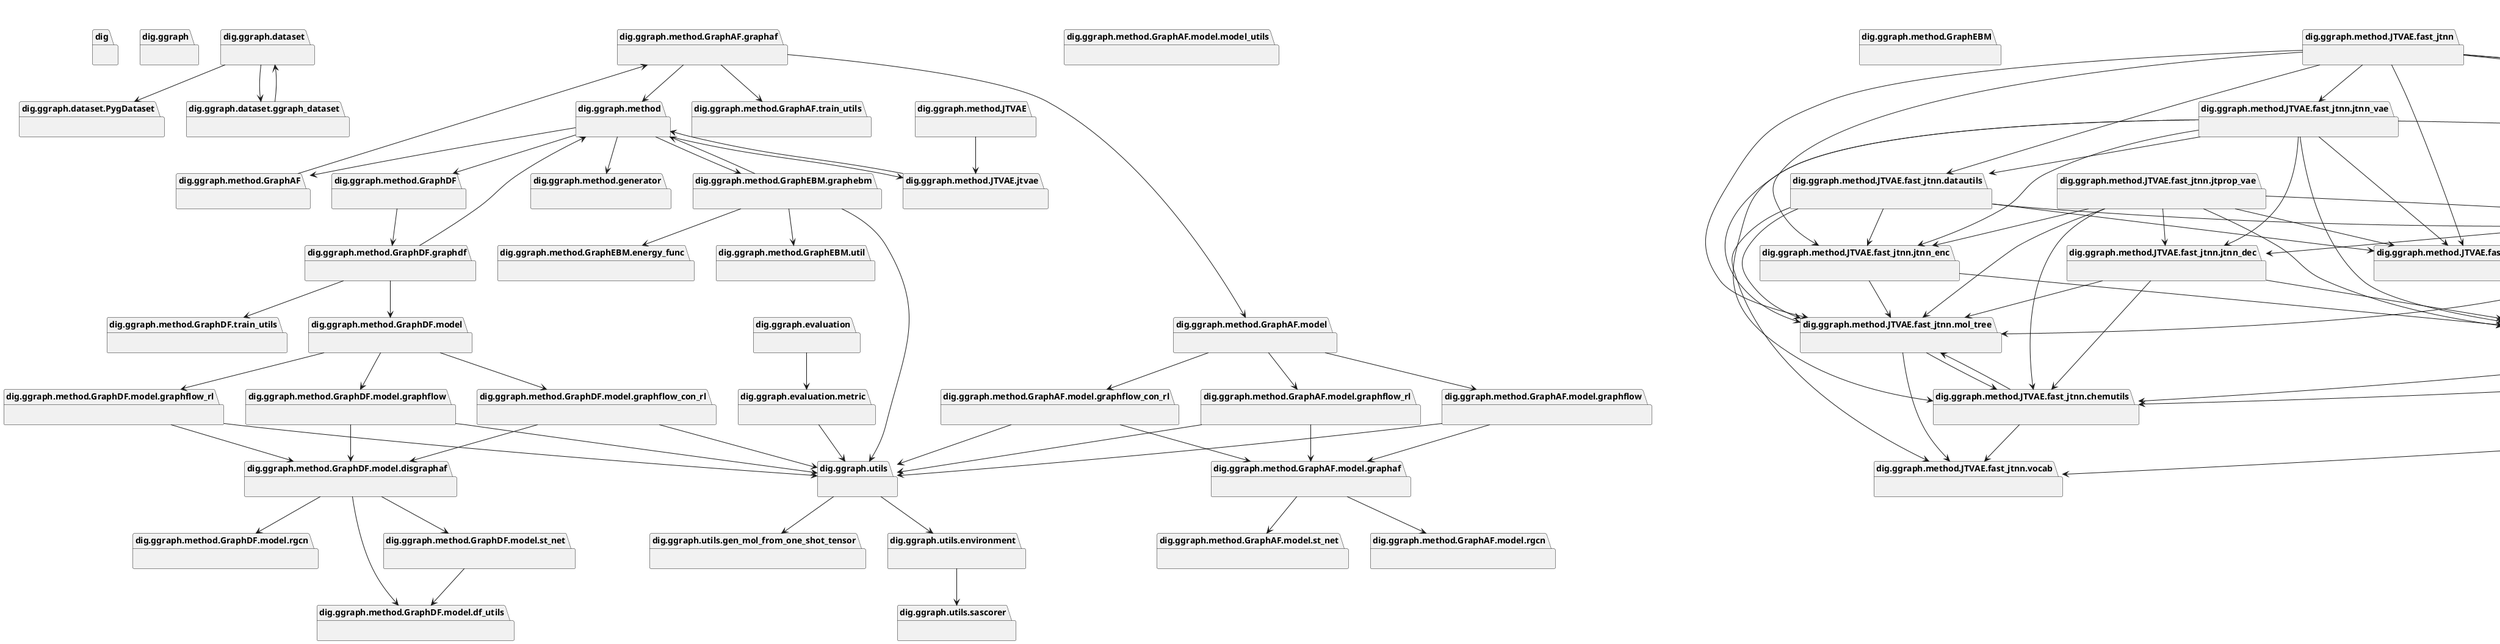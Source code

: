 @startuml packages_DIG-dig-stable
set namespaceSeparator none
package "dig" as dig {
}
package "dig.ggraph" as dig.ggraph {
}
package "dig.ggraph.dataset" as dig.ggraph.dataset {
}
package "dig.ggraph.dataset.PygDataset" as dig.ggraph.dataset.PygDataset {
}
package "dig.ggraph.dataset.ggraph_dataset" as dig.ggraph.dataset.ggraph_dataset {
}
package "dig.ggraph.evaluation" as dig.ggraph.evaluation {
}
package "dig.ggraph.evaluation.metric" as dig.ggraph.evaluation.metric {
}
package "dig.ggraph.method" as dig.ggraph.method {
}
package "dig.ggraph.method.GraphAF" as dig.ggraph.method.GraphAF {
}
package "dig.ggraph.method.GraphAF.graphaf" as dig.ggraph.method.GraphAF.graphaf {
}
package "dig.ggraph.method.GraphAF.model" as dig.ggraph.method.GraphAF.model {
}
package "dig.ggraph.method.GraphAF.model.graphaf" as dig.ggraph.method.GraphAF.model.graphaf {
}
package "dig.ggraph.method.GraphAF.model.graphflow" as dig.ggraph.method.GraphAF.model.graphflow {
}
package "dig.ggraph.method.GraphAF.model.graphflow_con_rl" as dig.ggraph.method.GraphAF.model.graphflow_con_rl {
}
package "dig.ggraph.method.GraphAF.model.graphflow_rl" as dig.ggraph.method.GraphAF.model.graphflow_rl {
}
package "dig.ggraph.method.GraphAF.model.model_utils" as dig.ggraph.method.GraphAF.model.model_utils {
}
package "dig.ggraph.method.GraphAF.model.rgcn" as dig.ggraph.method.GraphAF.model.rgcn {
}
package "dig.ggraph.method.GraphAF.model.st_net" as dig.ggraph.method.GraphAF.model.st_net {
}
package "dig.ggraph.method.GraphAF.train_utils" as dig.ggraph.method.GraphAF.train_utils {
}
package "dig.ggraph.method.GraphDF" as dig.ggraph.method.GraphDF {
}
package "dig.ggraph.method.GraphDF.graphdf" as dig.ggraph.method.GraphDF.graphdf {
}
package "dig.ggraph.method.GraphDF.model" as dig.ggraph.method.GraphDF.model {
}
package "dig.ggraph.method.GraphDF.model.df_utils" as dig.ggraph.method.GraphDF.model.df_utils {
}
package "dig.ggraph.method.GraphDF.model.disgraphaf" as dig.ggraph.method.GraphDF.model.disgraphaf {
}
package "dig.ggraph.method.GraphDF.model.graphflow" as dig.ggraph.method.GraphDF.model.graphflow {
}
package "dig.ggraph.method.GraphDF.model.graphflow_con_rl" as dig.ggraph.method.GraphDF.model.graphflow_con_rl {
}
package "dig.ggraph.method.GraphDF.model.graphflow_rl" as dig.ggraph.method.GraphDF.model.graphflow_rl {
}
package "dig.ggraph.method.GraphDF.model.rgcn" as dig.ggraph.method.GraphDF.model.rgcn {
}
package "dig.ggraph.method.GraphDF.model.st_net" as dig.ggraph.method.GraphDF.model.st_net {
}
package "dig.ggraph.method.GraphDF.train_utils" as dig.ggraph.method.GraphDF.train_utils {
}
package "dig.ggraph.method.GraphEBM" as dig.ggraph.method.GraphEBM {
}
package "dig.ggraph.method.GraphEBM.energy_func" as dig.ggraph.method.GraphEBM.energy_func {
}
package "dig.ggraph.method.GraphEBM.graphebm" as dig.ggraph.method.GraphEBM.graphebm {
}
package "dig.ggraph.method.GraphEBM.util" as dig.ggraph.method.GraphEBM.util {
}
package "dig.ggraph.method.JTVAE" as dig.ggraph.method.JTVAE {
}
package "dig.ggraph.method.JTVAE.fast_jtnn" as dig.ggraph.method.JTVAE.fast_jtnn {
}
package "dig.ggraph.method.JTVAE.fast_jtnn.chemutils" as dig.ggraph.method.JTVAE.fast_jtnn.chemutils {
}
package "dig.ggraph.method.JTVAE.fast_jtnn.datautils" as dig.ggraph.method.JTVAE.fast_jtnn.datautils {
}
package "dig.ggraph.method.JTVAE.fast_jtnn.jtmpn" as dig.ggraph.method.JTVAE.fast_jtnn.jtmpn {
}
package "dig.ggraph.method.JTVAE.fast_jtnn.jtmpn_bo" as dig.ggraph.method.JTVAE.fast_jtnn.jtmpn_bo {
}
package "dig.ggraph.method.JTVAE.fast_jtnn.jtnn_dec" as dig.ggraph.method.JTVAE.fast_jtnn.jtnn_dec {
}
package "dig.ggraph.method.JTVAE.fast_jtnn.jtnn_enc" as dig.ggraph.method.JTVAE.fast_jtnn.jtnn_enc {
}
package "dig.ggraph.method.JTVAE.fast_jtnn.jtnn_enc_bo" as dig.ggraph.method.JTVAE.fast_jtnn.jtnn_enc_bo {
}
package "dig.ggraph.method.JTVAE.fast_jtnn.jtnn_vae" as dig.ggraph.method.JTVAE.fast_jtnn.jtnn_vae {
}
package "dig.ggraph.method.JTVAE.fast_jtnn.jtnn_vae_bo" as dig.ggraph.method.JTVAE.fast_jtnn.jtnn_vae_bo {
}
package "dig.ggraph.method.JTVAE.fast_jtnn.jtprop_vae" as dig.ggraph.method.JTVAE.fast_jtnn.jtprop_vae {
}
package "dig.ggraph.method.JTVAE.fast_jtnn.mol_tree" as dig.ggraph.method.JTVAE.fast_jtnn.mol_tree {
}
package "dig.ggraph.method.JTVAE.fast_jtnn.mpn" as dig.ggraph.method.JTVAE.fast_jtnn.mpn {
}
package "dig.ggraph.method.JTVAE.fast_jtnn.nnutils" as dig.ggraph.method.JTVAE.fast_jtnn.nnutils {
}
package "dig.ggraph.method.JTVAE.fast_jtnn.sascorer" as dig.ggraph.method.JTVAE.fast_jtnn.sascorer {
}
package "dig.ggraph.method.JTVAE.fast_jtnn.vocab" as dig.ggraph.method.JTVAE.fast_jtnn.vocab {
}
package "dig.ggraph.method.JTVAE.jtvae" as dig.ggraph.method.JTVAE.jtvae {
}
package "dig.ggraph.method.generator" as dig.ggraph.method.generator {
}
package "dig.ggraph.utils" as dig.ggraph.utils {
}
package "dig.ggraph.utils.environment" as dig.ggraph.utils.environment {
}
package "dig.ggraph.utils.gen_mol_from_one_shot_tensor" as dig.ggraph.utils.gen_mol_from_one_shot_tensor {
}
package "dig.ggraph.utils.sascorer" as dig.ggraph.utils.sascorer {
}
package "dig.ggraph3D" as dig.ggraph3D {
}
package "dig.ggraph3D.dataset" as dig.ggraph3D.dataset {
}
package "dig.ggraph3D.dataset.ggraph3D_dataset" as dig.ggraph3D.dataset.ggraph3D_dataset {
}
package "dig.ggraph3D.evaluation" as dig.ggraph3D.evaluation {
}
package "dig.ggraph3D.evaluation.metric" as dig.ggraph3D.evaluation.metric {
}
package "dig.ggraph3D.method" as dig.ggraph3D.method {
}
package "dig.ggraph3D.method.G_SphereNet" as dig.ggraph3D.method.G_SphereNet {
}
package "dig.ggraph3D.method.G_SphereNet.gspherenet" as dig.ggraph3D.method.G_SphereNet.gspherenet {
}
package "dig.ggraph3D.method.G_SphereNet.model" as dig.ggraph3D.method.G_SphereNet.model {
}
package "dig.ggraph3D.method.G_SphereNet.model.att" as dig.ggraph3D.method.G_SphereNet.model.att {
}
package "dig.ggraph3D.method.G_SphereNet.model.features" as dig.ggraph3D.method.G_SphereNet.model.features {
}
package "dig.ggraph3D.method.G_SphereNet.model.geometric_computing" as dig.ggraph3D.method.G_SphereNet.model.geometric_computing {
}
package "dig.ggraph3D.method.G_SphereNet.model.net_utils" as dig.ggraph3D.method.G_SphereNet.model.net_utils {
}
package "dig.ggraph3D.method.G_SphereNet.model.spherenet" as dig.ggraph3D.method.G_SphereNet.model.spherenet {
}
package "dig.ggraph3D.method.G_SphereNet.model.sphgen" as dig.ggraph3D.method.G_SphereNet.model.sphgen {
}
package "dig.ggraph3D.utils" as dig.ggraph3D.utils {
}
package "dig.ggraph3D.utils.eval_bond_mmd_utils" as dig.ggraph3D.utils.eval_bond_mmd_utils {
}
package "dig.ggraph3D.utils.eval_prop_utils" as dig.ggraph3D.utils.eval_prop_utils {
}
package "dig.ggraph3D.utils.eval_validity_utils" as dig.ggraph3D.utils.eval_validity_utils {
}
package "dig.sslgraph" as dig.sslgraph {
}
package "dig.sslgraph.dataset" as dig.sslgraph.dataset {
}
package "dig.sslgraph.dataset.TUDataset" as dig.sslgraph.dataset.TUDataset {
}
package "dig.sslgraph.dataset.datasets" as dig.sslgraph.dataset.datasets {
}
package "dig.sslgraph.dataset.feat_expansion" as dig.sslgraph.dataset.feat_expansion {
}
package "dig.sslgraph.evaluation" as dig.sslgraph.evaluation {
}
package "dig.sslgraph.evaluation.eval_graph" as dig.sslgraph.evaluation.eval_graph {
}
package "dig.sslgraph.evaluation.eval_node" as dig.sslgraph.evaluation.eval_node {
}
package "dig.sslgraph.method" as dig.sslgraph.method {
}
package "dig.sslgraph.method.contrastive" as dig.sslgraph.method.contrastive {
}
package "dig.sslgraph.method.contrastive.model" as dig.sslgraph.method.contrastive.model {
}
package "dig.sslgraph.method.contrastive.model.contrastive" as dig.sslgraph.method.contrastive.model.contrastive {
}
package "dig.sslgraph.method.contrastive.model.grace" as dig.sslgraph.method.contrastive.model.grace {
}
package "dig.sslgraph.method.contrastive.model.graphcl" as dig.sslgraph.method.contrastive.model.graphcl {
}
package "dig.sslgraph.method.contrastive.model.infograph" as dig.sslgraph.method.contrastive.model.infograph {
}
package "dig.sslgraph.method.contrastive.model.mvgrl" as dig.sslgraph.method.contrastive.model.mvgrl {
}
package "dig.sslgraph.method.contrastive.objectives" as dig.sslgraph.method.contrastive.objectives {
}
package "dig.sslgraph.method.contrastive.objectives.infonce" as dig.sslgraph.method.contrastive.objectives.infonce {
}
package "dig.sslgraph.method.contrastive.objectives.jse" as dig.sslgraph.method.contrastive.objectives.jse {
}
package "dig.sslgraph.method.contrastive.views_fn" as dig.sslgraph.method.contrastive.views_fn {
}
package "dig.sslgraph.method.contrastive.views_fn.combination" as dig.sslgraph.method.contrastive.views_fn.combination {
}
package "dig.sslgraph.method.contrastive.views_fn.feature" as dig.sslgraph.method.contrastive.views_fn.feature {
}
package "dig.sslgraph.method.contrastive.views_fn.sample" as dig.sslgraph.method.contrastive.views_fn.sample {
}
package "dig.sslgraph.method.contrastive.views_fn.structure" as dig.sslgraph.method.contrastive.views_fn.structure {
}
package "dig.sslgraph.utils" as dig.sslgraph.utils {
}
package "dig.sslgraph.utils.encoders" as dig.sslgraph.utils.encoders {
}
package "dig.sslgraph.utils.seed" as dig.sslgraph.utils.seed {
}
package "dig.threedgraph" as dig.threedgraph {
}
package "dig.threedgraph.dataset" as dig.threedgraph.dataset {
}
package "dig.threedgraph.dataset.PygMD17" as dig.threedgraph.dataset.PygMD17 {
}
package "dig.threedgraph.dataset.PygQM93D" as dig.threedgraph.dataset.PygQM93D {
}
package "dig.threedgraph.evaluation" as dig.threedgraph.evaluation {
}
package "dig.threedgraph.evaluation.eval" as dig.threedgraph.evaluation.eval {
}
package "dig.threedgraph.method" as dig.threedgraph.method {
}
package "dig.threedgraph.method.comenet" as dig.threedgraph.method.comenet {
}
package "dig.threedgraph.method.comenet.comenet" as dig.threedgraph.method.comenet.comenet {
}
package "dig.threedgraph.method.comenet.features" as dig.threedgraph.method.comenet.features {
}
package "dig.threedgraph.method.dimenetpp" as dig.threedgraph.method.dimenetpp {
}
package "dig.threedgraph.method.dimenetpp.dimenetpp" as dig.threedgraph.method.dimenetpp.dimenetpp {
}
package "dig.threedgraph.method.dimenetpp.features" as dig.threedgraph.method.dimenetpp.features {
}
package "dig.threedgraph.method.run" as dig.threedgraph.method.run {
}
package "dig.threedgraph.method.schnet" as dig.threedgraph.method.schnet {
}
package "dig.threedgraph.method.schnet.schnet" as dig.threedgraph.method.schnet.schnet {
}
package "dig.threedgraph.method.spherenet" as dig.threedgraph.method.spherenet {
}
package "dig.threedgraph.method.spherenet.features" as dig.threedgraph.method.spherenet.features {
}
package "dig.threedgraph.method.spherenet.spherenet" as dig.threedgraph.method.spherenet.spherenet {
}
package "dig.threedgraph.utils" as dig.threedgraph.utils {
}
package "dig.threedgraph.utils.geometric_computing" as dig.threedgraph.utils.geometric_computing {
}
package "dig.version" as dig.version {
}
package "dig.xgraph" as dig.xgraph {
}
package "dig.xgraph.dataset" as dig.xgraph.dataset {
}
package "dig.xgraph.dataset.mol_dataset" as dig.xgraph.dataset.mol_dataset {
}
package "dig.xgraph.dataset.nlp_dataset" as dig.xgraph.dataset.nlp_dataset {
}
package "dig.xgraph.dataset.syn_dataset" as dig.xgraph.dataset.syn_dataset {
}
package "dig.xgraph.dataset.utils_dataset" as dig.xgraph.dataset.utils_dataset {
}
package "dig.xgraph.evaluation" as dig.xgraph.evaluation {
}
package "dig.xgraph.evaluation.defi" as dig.xgraph.evaluation.defi {
}
package "dig.xgraph.evaluation.metrics" as dig.xgraph.evaluation.metrics {
}
package "dig.xgraph.method" as dig.xgraph.method {
}
package "dig.xgraph.method.base_explainer" as dig.xgraph.method.base_explainer {
}
package "dig.xgraph.method.deeplift" as dig.xgraph.method.deeplift {
}
package "dig.xgraph.method.gnn_gi" as dig.xgraph.method.gnn_gi {
}
package "dig.xgraph.method.gnn_lrp" as dig.xgraph.method.gnn_lrp {
}
package "dig.xgraph.method.gnnexplainer" as dig.xgraph.method.gnnexplainer {
}
package "dig.xgraph.method.gradcam" as dig.xgraph.method.gradcam {
}
package "dig.xgraph.method.pgexplainer" as dig.xgraph.method.pgexplainer {
}
package "dig.xgraph.method.shapley" as dig.xgraph.method.shapley {
}
package "dig.xgraph.method.subgraphx" as dig.xgraph.method.subgraphx {
}
package "dig.xgraph.models" as dig.xgraph.models {
}
package "dig.xgraph.models.ext" as dig.xgraph.models.ext {
}
package "dig.xgraph.models.ext.deeplift" as dig.xgraph.models.ext.deeplift {
}
package "dig.xgraph.models.ext.deeplift.deep_lift" as dig.xgraph.models.ext.deeplift.deep_lift {
}
package "dig.xgraph.models.ext.deeplift.layer_deep_lift" as dig.xgraph.models.ext.deeplift.layer_deep_lift {
}
package "dig.xgraph.models.gradient_utils" as dig.xgraph.models.gradient_utils {
}
package "dig.xgraph.models.model_manager" as dig.xgraph.models.model_manager {
}
package "dig.xgraph.models.models" as dig.xgraph.models.models {
}
package "dig.xgraph.models.utils" as dig.xgraph.models.utils {
}
package "dig.xgraph.utils" as dig.xgraph.utils {
}
package "dig.xgraph.utils.compatibility" as dig.xgraph.utils.compatibility {
}
package "dig.xgraph.utils.init" as dig.xgraph.utils.init {
}
dig.ggraph.dataset --> dig.ggraph.dataset.PygDataset
dig.ggraph.dataset --> dig.ggraph.dataset.ggraph_dataset
dig.ggraph.dataset.ggraph_dataset --> dig.ggraph.dataset
dig.ggraph.evaluation --> dig.ggraph.evaluation.metric
dig.ggraph.evaluation.metric --> dig.ggraph.utils
dig.ggraph.method --> dig.ggraph.method.GraphAF
dig.ggraph.method --> dig.ggraph.method.GraphDF
dig.ggraph.method --> dig.ggraph.method.GraphEBM.graphebm
dig.ggraph.method --> dig.ggraph.method.JTVAE.jtvae
dig.ggraph.method --> dig.ggraph.method.generator
dig.ggraph.method.GraphAF --> dig.ggraph.method.GraphAF.graphaf
dig.ggraph.method.GraphAF.graphaf --> dig.ggraph.method
dig.ggraph.method.GraphAF.graphaf --> dig.ggraph.method.GraphAF.model
dig.ggraph.method.GraphAF.graphaf --> dig.ggraph.method.GraphAF.train_utils
dig.ggraph.method.GraphAF.model --> dig.ggraph.method.GraphAF.model.graphflow
dig.ggraph.method.GraphAF.model --> dig.ggraph.method.GraphAF.model.graphflow_con_rl
dig.ggraph.method.GraphAF.model --> dig.ggraph.method.GraphAF.model.graphflow_rl
dig.ggraph.method.GraphAF.model.graphaf --> dig.ggraph.method.GraphAF.model.rgcn
dig.ggraph.method.GraphAF.model.graphaf --> dig.ggraph.method.GraphAF.model.st_net
dig.ggraph.method.GraphAF.model.graphflow --> dig.ggraph.method.GraphAF.model.graphaf
dig.ggraph.method.GraphAF.model.graphflow --> dig.ggraph.utils
dig.ggraph.method.GraphAF.model.graphflow_con_rl --> dig.ggraph.method.GraphAF.model.graphaf
dig.ggraph.method.GraphAF.model.graphflow_con_rl --> dig.ggraph.utils
dig.ggraph.method.GraphAF.model.graphflow_rl --> dig.ggraph.method.GraphAF.model.graphaf
dig.ggraph.method.GraphAF.model.graphflow_rl --> dig.ggraph.utils
dig.ggraph.method.GraphDF --> dig.ggraph.method.GraphDF.graphdf
dig.ggraph.method.GraphDF.graphdf --> dig.ggraph.method
dig.ggraph.method.GraphDF.graphdf --> dig.ggraph.method.GraphDF.model
dig.ggraph.method.GraphDF.graphdf --> dig.ggraph.method.GraphDF.train_utils
dig.ggraph.method.GraphDF.model --> dig.ggraph.method.GraphDF.model.graphflow
dig.ggraph.method.GraphDF.model --> dig.ggraph.method.GraphDF.model.graphflow_con_rl
dig.ggraph.method.GraphDF.model --> dig.ggraph.method.GraphDF.model.graphflow_rl
dig.ggraph.method.GraphDF.model.disgraphaf --> dig.ggraph.method.GraphDF.model.df_utils
dig.ggraph.method.GraphDF.model.disgraphaf --> dig.ggraph.method.GraphDF.model.rgcn
dig.ggraph.method.GraphDF.model.disgraphaf --> dig.ggraph.method.GraphDF.model.st_net
dig.ggraph.method.GraphDF.model.graphflow --> dig.ggraph.method.GraphDF.model.disgraphaf
dig.ggraph.method.GraphDF.model.graphflow --> dig.ggraph.utils
dig.ggraph.method.GraphDF.model.graphflow_con_rl --> dig.ggraph.method.GraphDF.model.disgraphaf
dig.ggraph.method.GraphDF.model.graphflow_con_rl --> dig.ggraph.utils
dig.ggraph.method.GraphDF.model.graphflow_rl --> dig.ggraph.method.GraphDF.model.disgraphaf
dig.ggraph.method.GraphDF.model.graphflow_rl --> dig.ggraph.utils
dig.ggraph.method.GraphDF.model.st_net --> dig.ggraph.method.GraphDF.model.df_utils
dig.ggraph.method.GraphEBM.graphebm --> dig.ggraph.method
dig.ggraph.method.GraphEBM.graphebm --> dig.ggraph.method.GraphEBM.energy_func
dig.ggraph.method.GraphEBM.graphebm --> dig.ggraph.method.GraphEBM.util
dig.ggraph.method.GraphEBM.graphebm --> dig.ggraph.utils
dig.ggraph.method.JTVAE --> dig.ggraph.method.JTVAE.jtvae
dig.ggraph.method.JTVAE.fast_jtnn --> dig.ggraph.method.JTVAE.fast_jtnn.datautils
dig.ggraph.method.JTVAE.fast_jtnn --> dig.ggraph.method.JTVAE.fast_jtnn.jtmpn
dig.ggraph.method.JTVAE.fast_jtnn --> dig.ggraph.method.JTVAE.fast_jtnn.jtnn_enc
dig.ggraph.method.JTVAE.fast_jtnn --> dig.ggraph.method.JTVAE.fast_jtnn.jtnn_vae
dig.ggraph.method.JTVAE.fast_jtnn --> dig.ggraph.method.JTVAE.fast_jtnn.mol_tree
dig.ggraph.method.JTVAE.fast_jtnn --> dig.ggraph.method.JTVAE.fast_jtnn.mpn
dig.ggraph.method.JTVAE.fast_jtnn --> dig.ggraph.method.JTVAE.fast_jtnn.nnutils
dig.ggraph.method.JTVAE.fast_jtnn --> dig.ggraph.method.JTVAE.fast_jtnn.vocab
dig.ggraph.method.JTVAE.fast_jtnn.chemutils --> dig.ggraph.method.JTVAE.fast_jtnn.mol_tree
dig.ggraph.method.JTVAE.fast_jtnn.chemutils --> dig.ggraph.method.JTVAE.fast_jtnn.vocab
dig.ggraph.method.JTVAE.fast_jtnn.datautils --> dig.ggraph.method.JTVAE.fast_jtnn.jtmpn
dig.ggraph.method.JTVAE.fast_jtnn.datautils --> dig.ggraph.method.JTVAE.fast_jtnn.jtnn_enc
dig.ggraph.method.JTVAE.fast_jtnn.datautils --> dig.ggraph.method.JTVAE.fast_jtnn.mol_tree
dig.ggraph.method.JTVAE.fast_jtnn.datautils --> dig.ggraph.method.JTVAE.fast_jtnn.mpn
dig.ggraph.method.JTVAE.fast_jtnn.datautils --> dig.ggraph.method.JTVAE.fast_jtnn.vocab
dig.ggraph.method.JTVAE.fast_jtnn.jtmpn --> dig.ggraph.method.JTVAE.fast_jtnn.nnutils
dig.ggraph.method.JTVAE.fast_jtnn.jtmpn_bo --> dig.ggraph.method.JTVAE.fast_jtnn.nnutils
dig.ggraph.method.JTVAE.fast_jtnn.jtnn_dec --> dig.ggraph.method.JTVAE.fast_jtnn.chemutils
dig.ggraph.method.JTVAE.fast_jtnn.jtnn_dec --> dig.ggraph.method.JTVAE.fast_jtnn.mol_tree
dig.ggraph.method.JTVAE.fast_jtnn.jtnn_dec --> dig.ggraph.method.JTVAE.fast_jtnn.nnutils
dig.ggraph.method.JTVAE.fast_jtnn.jtnn_enc --> dig.ggraph.method.JTVAE.fast_jtnn.mol_tree
dig.ggraph.method.JTVAE.fast_jtnn.jtnn_enc --> dig.ggraph.method.JTVAE.fast_jtnn.nnutils
dig.ggraph.method.JTVAE.fast_jtnn.jtnn_enc_bo --> dig.ggraph.method.JTVAE.fast_jtnn.nnutils
dig.ggraph.method.JTVAE.fast_jtnn.jtnn_vae --> dig.ggraph.method.JTVAE.fast_jtnn.chemutils
dig.ggraph.method.JTVAE.fast_jtnn.jtnn_vae --> dig.ggraph.method.JTVAE.fast_jtnn.datautils
dig.ggraph.method.JTVAE.fast_jtnn.jtnn_vae --> dig.ggraph.method.JTVAE.fast_jtnn.jtmpn
dig.ggraph.method.JTVAE.fast_jtnn.jtnn_vae --> dig.ggraph.method.JTVAE.fast_jtnn.jtnn_dec
dig.ggraph.method.JTVAE.fast_jtnn.jtnn_vae --> dig.ggraph.method.JTVAE.fast_jtnn.jtnn_enc
dig.ggraph.method.JTVAE.fast_jtnn.jtnn_vae --> dig.ggraph.method.JTVAE.fast_jtnn.mol_tree
dig.ggraph.method.JTVAE.fast_jtnn.jtnn_vae --> dig.ggraph.method.JTVAE.fast_jtnn.mpn
dig.ggraph.method.JTVAE.fast_jtnn.jtnn_vae --> dig.ggraph.method.JTVAE.fast_jtnn.nnutils
dig.ggraph.method.JTVAE.fast_jtnn.jtnn_vae_bo --> dig.ggraph.method.JTVAE.fast_jtnn.chemutils
dig.ggraph.method.JTVAE.fast_jtnn.jtnn_vae_bo --> dig.ggraph.method.JTVAE.fast_jtnn.jtmpn
dig.ggraph.method.JTVAE.fast_jtnn.jtnn_vae_bo --> dig.ggraph.method.JTVAE.fast_jtnn.jtnn_dec
dig.ggraph.method.JTVAE.fast_jtnn.jtnn_vae_bo --> dig.ggraph.method.JTVAE.fast_jtnn.jtnn_enc_bo
dig.ggraph.method.JTVAE.fast_jtnn.jtnn_vae_bo --> dig.ggraph.method.JTVAE.fast_jtnn.mol_tree
dig.ggraph.method.JTVAE.fast_jtnn.jtnn_vae_bo --> dig.ggraph.method.JTVAE.fast_jtnn.mpn
dig.ggraph.method.JTVAE.fast_jtnn.jtnn_vae_bo --> dig.ggraph.method.JTVAE.fast_jtnn.nnutils
dig.ggraph.method.JTVAE.fast_jtnn.jtprop_vae --> dig.ggraph.method.JTVAE.fast_jtnn.chemutils
dig.ggraph.method.JTVAE.fast_jtnn.jtprop_vae --> dig.ggraph.method.JTVAE.fast_jtnn.jtmpn
dig.ggraph.method.JTVAE.fast_jtnn.jtprop_vae --> dig.ggraph.method.JTVAE.fast_jtnn.jtnn_dec
dig.ggraph.method.JTVAE.fast_jtnn.jtprop_vae --> dig.ggraph.method.JTVAE.fast_jtnn.jtnn_enc
dig.ggraph.method.JTVAE.fast_jtnn.jtprop_vae --> dig.ggraph.method.JTVAE.fast_jtnn.mol_tree
dig.ggraph.method.JTVAE.fast_jtnn.jtprop_vae --> dig.ggraph.method.JTVAE.fast_jtnn.mpn
dig.ggraph.method.JTVAE.fast_jtnn.jtprop_vae --> dig.ggraph.method.JTVAE.fast_jtnn.nnutils
dig.ggraph.method.JTVAE.fast_jtnn.mol_tree --> dig.ggraph.method.JTVAE.fast_jtnn.chemutils
dig.ggraph.method.JTVAE.fast_jtnn.mol_tree --> dig.ggraph.method.JTVAE.fast_jtnn.vocab
dig.ggraph.method.JTVAE.fast_jtnn.mpn --> dig.ggraph.method.JTVAE.fast_jtnn.chemutils
dig.ggraph.method.JTVAE.fast_jtnn.mpn --> dig.ggraph.method.JTVAE.fast_jtnn.nnutils
dig.ggraph.method.JTVAE.jtvae --> dig.ggraph.method
dig.ggraph.utils --> dig.ggraph.utils.environment
dig.ggraph.utils --> dig.ggraph.utils.gen_mol_from_one_shot_tensor
dig.ggraph.utils.environment --> dig.ggraph.utils.sascorer
dig.ggraph3D.dataset --> dig.ggraph3D.dataset.ggraph3D_dataset
dig.ggraph3D.evaluation --> dig.ggraph3D.evaluation.metric
dig.ggraph3D.evaluation.metric --> dig.ggraph3D.utils
dig.ggraph3D.method --> dig.ggraph3D.method.G_SphereNet
dig.ggraph3D.method.G_SphereNet --> dig.ggraph3D.method.G_SphereNet.gspherenet
dig.ggraph3D.method.G_SphereNet.gspherenet --> dig.ggraph3D.method.G_SphereNet.model
dig.ggraph3D.method.G_SphereNet.model --> dig.ggraph3D.method.G_SphereNet.model.sphgen
dig.ggraph3D.method.G_SphereNet.model.spherenet --> dig.ggraph3D.method.G_SphereNet.model.features
dig.ggraph3D.method.G_SphereNet.model.spherenet --> dig.ggraph3D.method.G_SphereNet.model.geometric_computing
dig.ggraph3D.method.G_SphereNet.model.sphgen --> dig.ggraph3D.method.G_SphereNet.model.att
dig.ggraph3D.method.G_SphereNet.model.sphgen --> dig.ggraph3D.method.G_SphereNet.model.geometric_computing
dig.ggraph3D.method.G_SphereNet.model.sphgen --> dig.ggraph3D.method.G_SphereNet.model.net_utils
dig.ggraph3D.method.G_SphereNet.model.sphgen --> dig.ggraph3D.method.G_SphereNet.model.spherenet
dig.ggraph3D.utils --> dig.ggraph3D.utils.eval_bond_mmd_utils
dig.ggraph3D.utils --> dig.ggraph3D.utils.eval_prop_utils
dig.ggraph3D.utils --> dig.ggraph3D.utils.eval_validity_utils
dig.sslgraph.dataset --> dig.sslgraph.dataset.TUDataset
dig.sslgraph.dataset --> dig.sslgraph.dataset.datasets
dig.sslgraph.dataset.datasets --> dig.sslgraph.dataset.TUDataset
dig.sslgraph.dataset.datasets --> dig.sslgraph.dataset.feat_expansion
dig.sslgraph.evaluation --> dig.sslgraph.evaluation.eval_graph
dig.sslgraph.evaluation --> dig.sslgraph.evaluation.eval_node
dig.sslgraph.method --> dig.sslgraph.method.contrastive.model
dig.sslgraph.method.contrastive.model --> dig.sslgraph.method.contrastive.model.contrastive
dig.sslgraph.method.contrastive.model --> dig.sslgraph.method.contrastive.model.grace
dig.sslgraph.method.contrastive.model --> dig.sslgraph.method.contrastive.model.graphcl
dig.sslgraph.method.contrastive.model --> dig.sslgraph.method.contrastive.model.infograph
dig.sslgraph.method.contrastive.model --> dig.sslgraph.method.contrastive.model.mvgrl
dig.sslgraph.method.contrastive.model.contrastive --> dig.sslgraph.method.contrastive.objectives
dig.sslgraph.method.contrastive.model.grace --> dig.sslgraph.method.contrastive.model.contrastive
dig.sslgraph.method.contrastive.model.grace --> dig.sslgraph.method.contrastive.views_fn
dig.sslgraph.method.contrastive.model.graphcl --> dig.sslgraph.method.contrastive.model.contrastive
dig.sslgraph.method.contrastive.model.graphcl --> dig.sslgraph.method.contrastive.views_fn
dig.sslgraph.method.contrastive.model.infograph --> dig.sslgraph.method.contrastive.model.contrastive
dig.sslgraph.method.contrastive.model.mvgrl --> dig.sslgraph.method.contrastive.model.contrastive
dig.sslgraph.method.contrastive.model.mvgrl --> dig.sslgraph.method.contrastive.views_fn
dig.sslgraph.method.contrastive.objectives --> dig.sslgraph.method.contrastive.objectives.infonce
dig.sslgraph.method.contrastive.objectives --> dig.sslgraph.method.contrastive.objectives.jse
dig.sslgraph.method.contrastive.views_fn --> dig.sslgraph.method.contrastive.views_fn.combination
dig.sslgraph.method.contrastive.views_fn --> dig.sslgraph.method.contrastive.views_fn.feature
dig.sslgraph.method.contrastive.views_fn --> dig.sslgraph.method.contrastive.views_fn.sample
dig.sslgraph.method.contrastive.views_fn --> dig.sslgraph.method.contrastive.views_fn.structure
dig.sslgraph.utils --> dig.sslgraph.utils.encoders
dig.sslgraph.utils --> dig.sslgraph.utils.seed
dig.threedgraph.dataset --> dig.threedgraph.dataset.PygMD17
dig.threedgraph.dataset --> dig.threedgraph.dataset.PygQM93D
dig.threedgraph.evaluation --> dig.threedgraph.evaluation.eval
dig.threedgraph.method --> dig.threedgraph.method.comenet
dig.threedgraph.method --> dig.threedgraph.method.dimenetpp
dig.threedgraph.method --> dig.threedgraph.method.run
dig.threedgraph.method --> dig.threedgraph.method.schnet
dig.threedgraph.method --> dig.threedgraph.method.spherenet
dig.threedgraph.method.comenet --> dig.threedgraph.method.comenet.comenet
dig.threedgraph.method.comenet.comenet --> dig.threedgraph.method.comenet.features
dig.threedgraph.method.dimenetpp --> dig.threedgraph.method.dimenetpp
dig.threedgraph.method.dimenetpp --> dig.threedgraph.method.dimenetpp.features
dig.threedgraph.method.dimenetpp.dimenetpp --> dig.threedgraph.method.dimenetpp.features
dig.threedgraph.method.schnet --> dig.threedgraph.method.schnet
dig.threedgraph.method.spherenet --> dig.threedgraph.method.spherenet
dig.threedgraph.method.spherenet --> dig.threedgraph.method.spherenet.features
dig.threedgraph.method.spherenet.spherenet --> dig.threedgraph.method.spherenet.features
dig.threedgraph.utils --> dig.threedgraph.utils.geometric_computing
dig.xgraph.dataset --> dig.xgraph.dataset.mol_dataset
dig.xgraph.dataset --> dig.xgraph.dataset.nlp_dataset
dig.xgraph.dataset --> dig.xgraph.dataset.syn_dataset
dig.xgraph.dataset --> dig.xgraph.dataset.utils_dataset
dig.xgraph.evaluation --> dig.xgraph.evaluation.metrics
dig.xgraph.method --> dig.xgraph.method.deeplift
dig.xgraph.method --> dig.xgraph.method.gnn_gi
dig.xgraph.method --> dig.xgraph.method.gnn_lrp
dig.xgraph.method --> dig.xgraph.method.gnnexplainer
dig.xgraph.method --> dig.xgraph.method.gradcam
dig.xgraph.method --> dig.xgraph.method.pgexplainer
dig.xgraph.method --> dig.xgraph.method.subgraphx
dig.xgraph.method.deeplift --> dig.xgraph.method.base_explainer
dig.xgraph.method.gnn_gi --> dig.xgraph.method.base_explainer
dig.xgraph.method.gnn_lrp --> dig.xgraph.method.base_explainer
dig.xgraph.method.gnnexplainer --> dig.version
dig.xgraph.method.gnnexplainer --> dig.xgraph.method.base_explainer
dig.xgraph.method.gradcam --> dig.xgraph.method.base_explainer
dig.xgraph.method.pgexplainer --> dig.xgraph.method.shapley
dig.xgraph.method.subgraphx --> dig.xgraph.method.shapley
dig.xgraph.models --> dig.xgraph.models
dig.xgraph.models --> dig.xgraph.models.model_manager
dig.xgraph.models --> dig.xgraph.models.utils
dig.xgraph.models.ext.deeplift.layer_deep_lift --> dig.xgraph.models.ext.deeplift.deep_lift
@enduml
